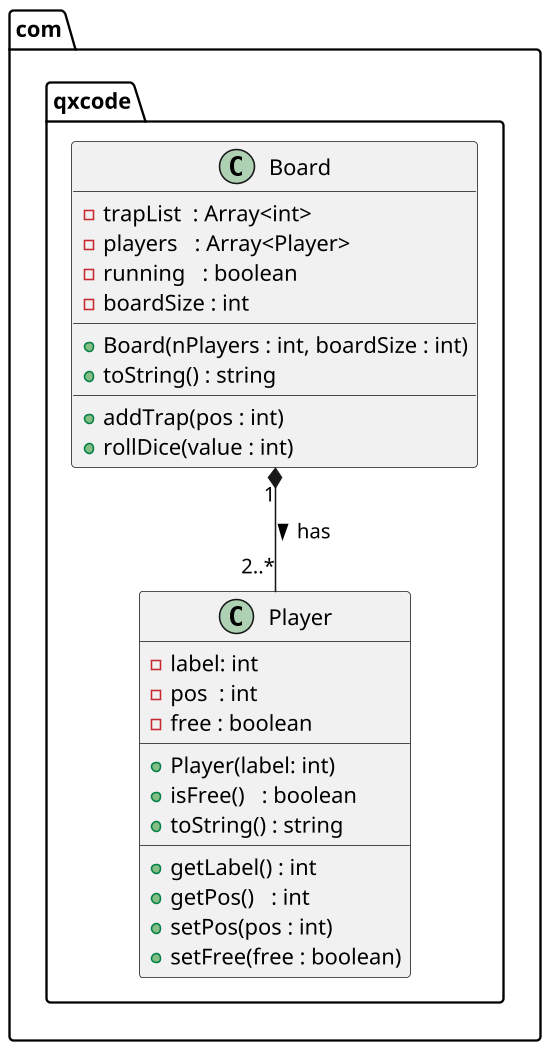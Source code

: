 @startuml

skinparam defaultFontName Hasklig
skinparam dpi 150

package com.qxcode {
  class Player {
    - label: int  
    - pos  : int
    - free : boolean
    __
    + Player(label: int)
    + isFree()   : boolean
    + toString() : string
    __
    + getLabel() : int
    + getPos()   : int
    + setPos(pos : int)
    + setFree(free : boolean)
  }

  class Board {
    - trapList  : Array<int>
    - players   : Array<Player>
    - running   : boolean
    - boardSize : int
    __
    + Board(nPlayers : int, boardSize : int)
    + toString() : string
    __
    + addTrap(pos : int)
    + rollDice(value : int)
  }
}
Board "1" *--  "2..*" Player : > has
@enduml